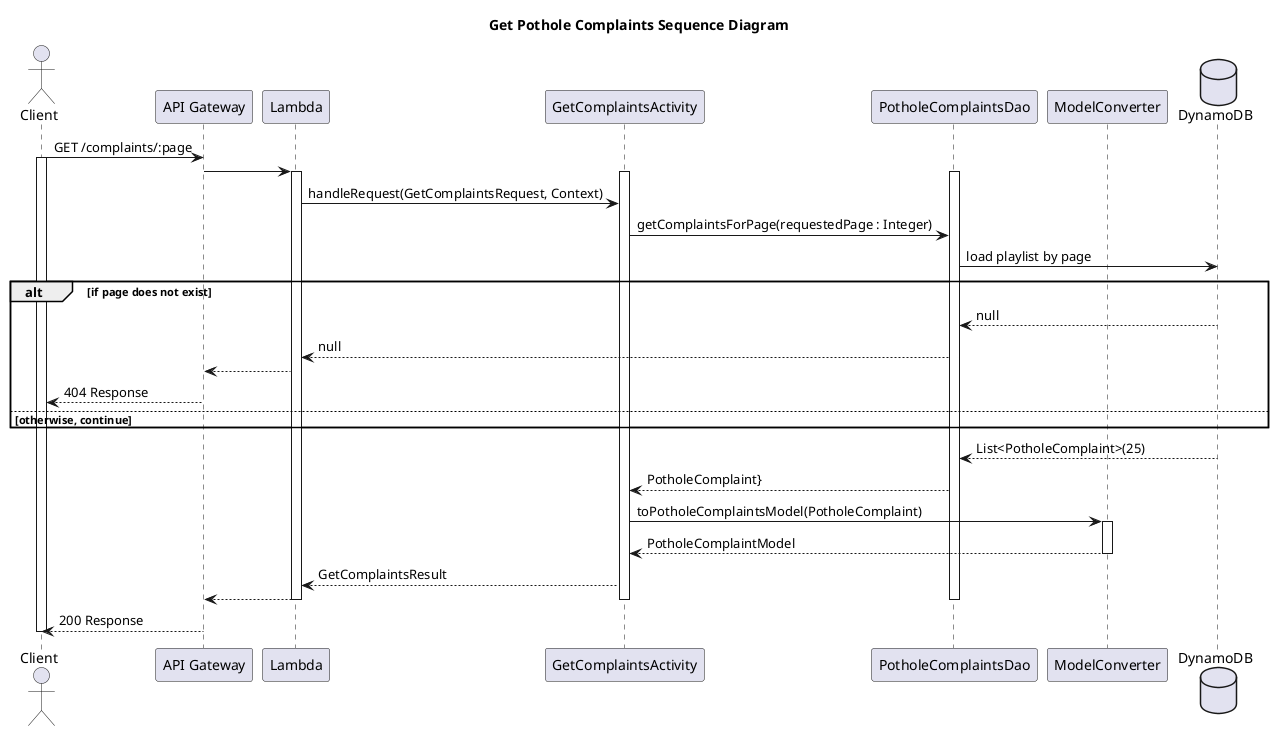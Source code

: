 @startuml
title Get Pothole Complaints Sequence Diagram

actor Client
participant "API Gateway" as APIGateway
participant Lambda
participant GetComplaintsActivity
participant PotholeComplaintsDao
participant ModelConverter
database DynamoDB

Client -> APIGateway : GET /complaints/:page
activate Client
APIGateway -> Lambda
activate Lambda
activate GetComplaintsActivity
activate PotholeComplaintsDao
Lambda -> GetComplaintsActivity :  handleRequest(GetComplaintsRequest, Context)
GetComplaintsActivity -> PotholeComplaintsDao : getComplaintsForPage(requestedPage : Integer)
PotholeComplaintsDao -> DynamoDB : load playlist by page
alt if page does not exist
    PotholeComplaintsDao <-- DynamoDB : null
    Lambda <-- PotholeComplaintsDao : null
    APIGateway <-- Lambda
    Client <-- APIGateway : 404 Response
else otherwise, continue
end

PotholeComplaintsDao <-- DynamoDB : List<PotholeComplaint>(25)
GetComplaintsActivity <-- PotholeComplaintsDao : PotholeComplaint}
GetComplaintsActivity -> ModelConverter : toPotholeComplaintsModel(PotholeComplaint)
activate ModelConverter
GetComplaintsActivity <-- ModelConverter : PotholeComplaintModel
deactivate ModelConverter
Lambda <-- GetComplaintsActivity : GetComplaintsResult
APIGateway <-- Lambda
deactivate PotholeComplaintsDao
deactivate GetComplaintsActivity
deactivate Lambda
Client <-- APIGateway : 200 Response
deactivate Client

@enduml
